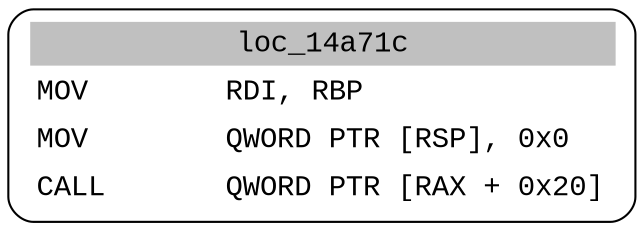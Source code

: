 digraph asm_graph {
1941 [
shape="Mrecord" fontname="Courier New"label =<<table border="0" cellborder="0" cellpadding="3"><tr><td align="center" colspan="2" bgcolor="grey">loc_14a71c</td></tr><tr><td align="left">MOV        RDI, RBP</td></tr><tr><td align="left">MOV        QWORD PTR [RSP], 0x0</td></tr><tr><td align="left">CALL       QWORD PTR [RAX + 0x20]</td></tr></table>> ];
}